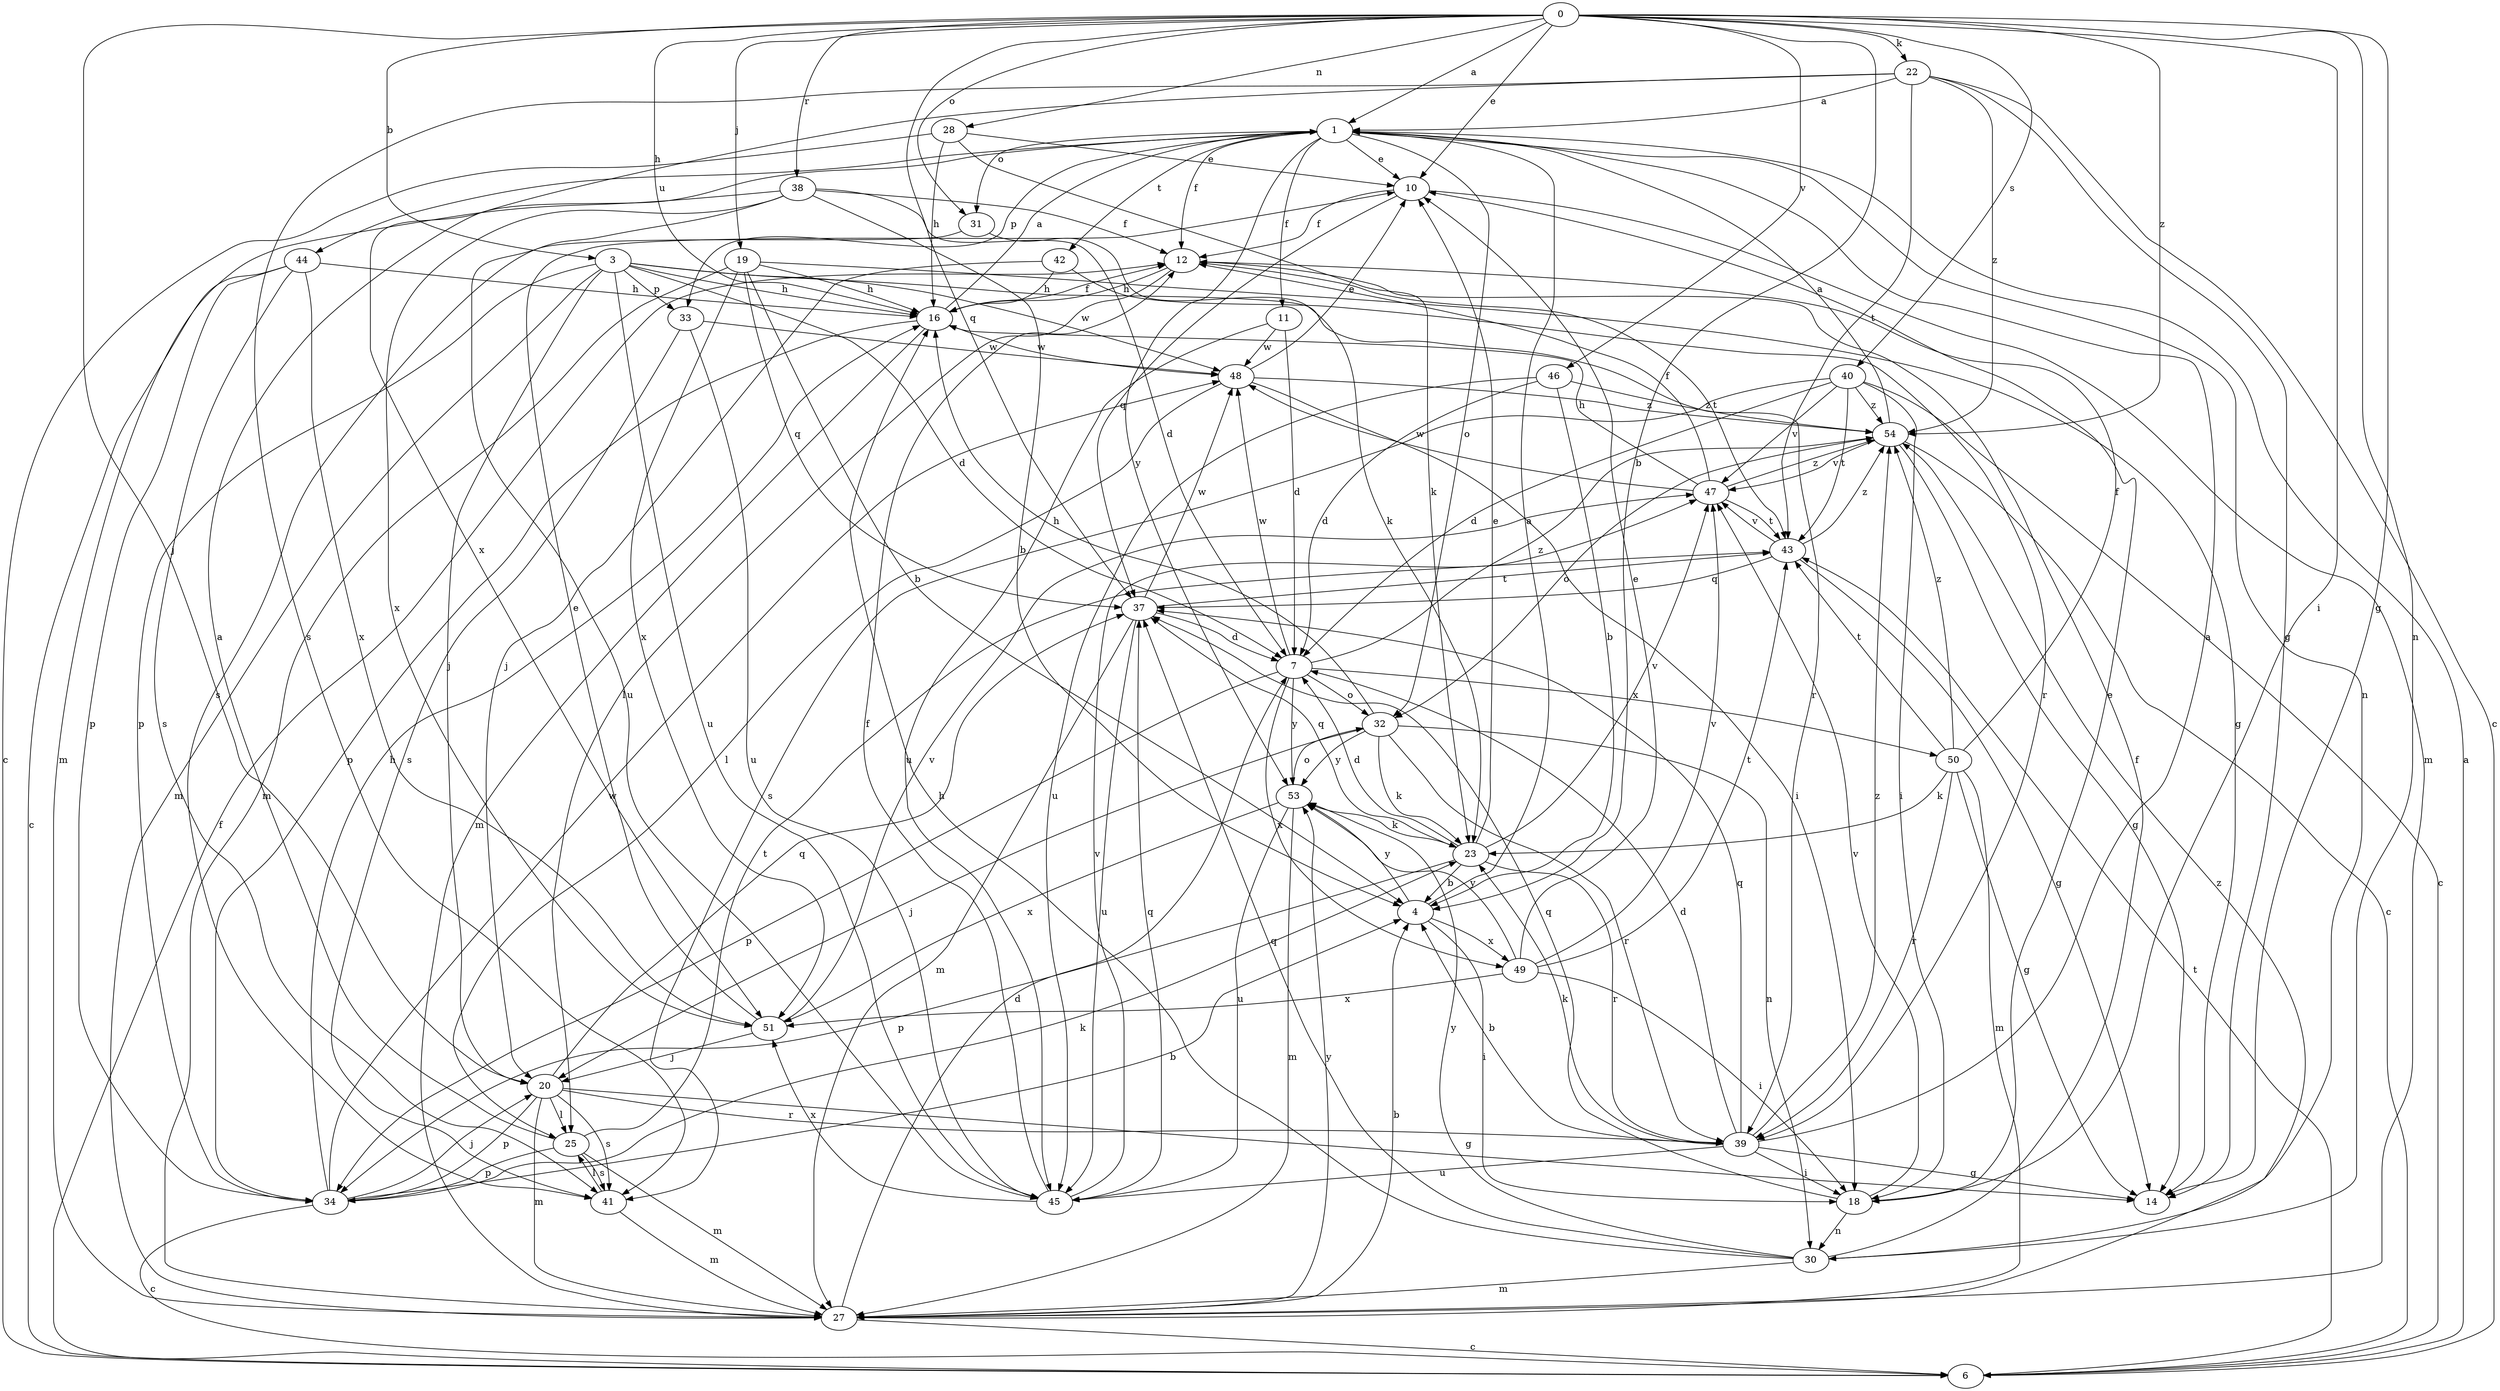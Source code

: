 strict digraph  {
0;
1;
3;
4;
6;
7;
10;
11;
12;
14;
16;
18;
19;
20;
22;
23;
25;
27;
28;
30;
31;
32;
33;
34;
37;
38;
39;
40;
41;
42;
43;
44;
45;
46;
47;
48;
49;
50;
51;
53;
54;
0 -> 1  [label=a];
0 -> 3  [label=b];
0 -> 4  [label=b];
0 -> 10  [label=e];
0 -> 14  [label=g];
0 -> 16  [label=h];
0 -> 18  [label=i];
0 -> 19  [label=j];
0 -> 20  [label=j];
0 -> 22  [label=k];
0 -> 28  [label=n];
0 -> 30  [label=n];
0 -> 31  [label=o];
0 -> 37  [label=q];
0 -> 38  [label=r];
0 -> 40  [label=s];
0 -> 46  [label=v];
0 -> 54  [label=z];
1 -> 10  [label=e];
1 -> 11  [label=f];
1 -> 12  [label=f];
1 -> 30  [label=n];
1 -> 31  [label=o];
1 -> 32  [label=o];
1 -> 33  [label=p];
1 -> 42  [label=t];
1 -> 44  [label=u];
1 -> 53  [label=y];
3 -> 7  [label=d];
3 -> 16  [label=h];
3 -> 20  [label=j];
3 -> 27  [label=m];
3 -> 33  [label=p];
3 -> 34  [label=p];
3 -> 39  [label=r];
3 -> 45  [label=u];
3 -> 48  [label=w];
4 -> 1  [label=a];
4 -> 18  [label=i];
4 -> 49  [label=x];
4 -> 53  [label=y];
6 -> 1  [label=a];
6 -> 12  [label=f];
6 -> 43  [label=t];
7 -> 32  [label=o];
7 -> 34  [label=p];
7 -> 48  [label=w];
7 -> 49  [label=x];
7 -> 50  [label=x];
7 -> 53  [label=y];
7 -> 54  [label=z];
10 -> 12  [label=f];
10 -> 27  [label=m];
10 -> 37  [label=q];
11 -> 7  [label=d];
11 -> 45  [label=u];
11 -> 48  [label=w];
12 -> 16  [label=h];
12 -> 25  [label=l];
12 -> 43  [label=t];
16 -> 1  [label=a];
16 -> 12  [label=f];
16 -> 27  [label=m];
16 -> 34  [label=p];
16 -> 48  [label=w];
18 -> 10  [label=e];
18 -> 30  [label=n];
18 -> 37  [label=q];
18 -> 47  [label=v];
19 -> 4  [label=b];
19 -> 14  [label=g];
19 -> 16  [label=h];
19 -> 27  [label=m];
19 -> 37  [label=q];
19 -> 51  [label=x];
20 -> 14  [label=g];
20 -> 25  [label=l];
20 -> 27  [label=m];
20 -> 34  [label=p];
20 -> 37  [label=q];
20 -> 39  [label=r];
20 -> 41  [label=s];
22 -> 1  [label=a];
22 -> 6  [label=c];
22 -> 14  [label=g];
22 -> 41  [label=s];
22 -> 43  [label=t];
22 -> 51  [label=x];
22 -> 54  [label=z];
23 -> 4  [label=b];
23 -> 7  [label=d];
23 -> 10  [label=e];
23 -> 34  [label=p];
23 -> 37  [label=q];
23 -> 39  [label=r];
23 -> 47  [label=v];
25 -> 1  [label=a];
25 -> 27  [label=m];
25 -> 34  [label=p];
25 -> 41  [label=s];
25 -> 43  [label=t];
27 -> 4  [label=b];
27 -> 6  [label=c];
27 -> 7  [label=d];
27 -> 53  [label=y];
27 -> 54  [label=z];
28 -> 6  [label=c];
28 -> 10  [label=e];
28 -> 16  [label=h];
28 -> 23  [label=k];
30 -> 12  [label=f];
30 -> 16  [label=h];
30 -> 27  [label=m];
30 -> 37  [label=q];
30 -> 53  [label=y];
31 -> 23  [label=k];
31 -> 41  [label=s];
32 -> 16  [label=h];
32 -> 20  [label=j];
32 -> 23  [label=k];
32 -> 30  [label=n];
32 -> 39  [label=r];
32 -> 53  [label=y];
33 -> 41  [label=s];
33 -> 45  [label=u];
33 -> 48  [label=w];
34 -> 4  [label=b];
34 -> 6  [label=c];
34 -> 16  [label=h];
34 -> 20  [label=j];
34 -> 23  [label=k];
34 -> 48  [label=w];
37 -> 7  [label=d];
37 -> 27  [label=m];
37 -> 43  [label=t];
37 -> 45  [label=u];
37 -> 48  [label=w];
38 -> 4  [label=b];
38 -> 7  [label=d];
38 -> 12  [label=f];
38 -> 27  [label=m];
38 -> 45  [label=u];
38 -> 51  [label=x];
39 -> 1  [label=a];
39 -> 4  [label=b];
39 -> 7  [label=d];
39 -> 14  [label=g];
39 -> 18  [label=i];
39 -> 23  [label=k];
39 -> 37  [label=q];
39 -> 45  [label=u];
39 -> 54  [label=z];
40 -> 6  [label=c];
40 -> 7  [label=d];
40 -> 18  [label=i];
40 -> 41  [label=s];
40 -> 43  [label=t];
40 -> 47  [label=v];
40 -> 54  [label=z];
41 -> 25  [label=l];
41 -> 27  [label=m];
42 -> 16  [label=h];
42 -> 20  [label=j];
42 -> 39  [label=r];
43 -> 14  [label=g];
43 -> 37  [label=q];
43 -> 47  [label=v];
43 -> 54  [label=z];
44 -> 6  [label=c];
44 -> 16  [label=h];
44 -> 34  [label=p];
44 -> 41  [label=s];
44 -> 51  [label=x];
45 -> 12  [label=f];
45 -> 37  [label=q];
45 -> 47  [label=v];
45 -> 51  [label=x];
46 -> 4  [label=b];
46 -> 7  [label=d];
46 -> 45  [label=u];
46 -> 54  [label=z];
47 -> 12  [label=f];
47 -> 16  [label=h];
47 -> 43  [label=t];
47 -> 48  [label=w];
47 -> 54  [label=z];
48 -> 10  [label=e];
48 -> 18  [label=i];
48 -> 25  [label=l];
48 -> 54  [label=z];
49 -> 10  [label=e];
49 -> 18  [label=i];
49 -> 43  [label=t];
49 -> 47  [label=v];
49 -> 51  [label=x];
49 -> 53  [label=y];
50 -> 12  [label=f];
50 -> 14  [label=g];
50 -> 23  [label=k];
50 -> 27  [label=m];
50 -> 39  [label=r];
50 -> 43  [label=t];
50 -> 54  [label=z];
51 -> 10  [label=e];
51 -> 20  [label=j];
51 -> 47  [label=v];
53 -> 23  [label=k];
53 -> 27  [label=m];
53 -> 32  [label=o];
53 -> 45  [label=u];
53 -> 51  [label=x];
54 -> 1  [label=a];
54 -> 6  [label=c];
54 -> 14  [label=g];
54 -> 32  [label=o];
54 -> 47  [label=v];
}
